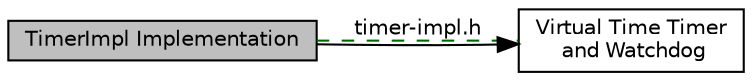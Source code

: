 digraph "TimerImpl Implementation"
{
  edge [fontname="Helvetica",fontsize="10",labelfontname="Helvetica",labelfontsize="10"];
  node [fontname="Helvetica",fontsize="10",shape=record];
  rankdir=LR;
  Node0 [label="TimerImpl Implementation",height=0.2,width=0.4,color="black", fillcolor="grey75", style="filled", fontcolor="black"];
  Node1 [label="Virtual Time Timer\l and Watchdog",height=0.2,width=0.4,color="black", fillcolor="white", style="filled",URL="$d7/d2c/group__timer.html"];
  Node1->Node0 [shape=plaintext, dir="back", style="solid"];
  Node0->Node1 [shape=plaintext, label="timer-impl.h", color="darkgreen", dir="none", style="dashed"];
}
